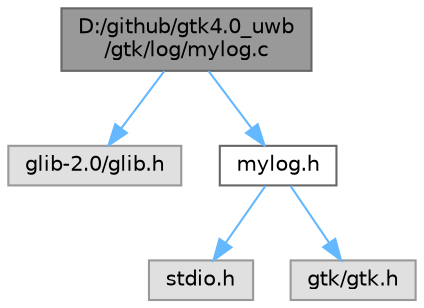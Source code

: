 digraph "D:/github/gtk4.0_uwb/gtk/log/mylog.c"
{
 // LATEX_PDF_SIZE
  bgcolor="transparent";
  edge [fontname=Helvetica,fontsize=10,labelfontname=Helvetica,labelfontsize=10];
  node [fontname=Helvetica,fontsize=10,shape=box,height=0.2,width=0.4];
  Node1 [label="D:/github/gtk4.0_uwb\l/gtk/log/mylog.c",height=0.2,width=0.4,color="gray40", fillcolor="grey60", style="filled", fontcolor="black",tooltip="一个练手的日志库"];
  Node1 -> Node2 [color="steelblue1",style="solid"];
  Node2 [label="glib-2.0/glib.h",height=0.2,width=0.4,color="grey60", fillcolor="#E0E0E0", style="filled",tooltip=" "];
  Node1 -> Node3 [color="steelblue1",style="solid"];
  Node3 [label="mylog.h",height=0.2,width=0.4,color="grey40", fillcolor="white", style="filled",URL="$mylog_8h.html",tooltip="最终定义的所有外部接口，只有my_log_init使用，当外部接口调用日志时调用g_log,就会自动调用mylog.c定义的回调函数"];
  Node3 -> Node4 [color="steelblue1",style="solid"];
  Node4 [label="stdio.h",height=0.2,width=0.4,color="grey60", fillcolor="#E0E0E0", style="filled",tooltip=" "];
  Node3 -> Node5 [color="steelblue1",style="solid"];
  Node5 [label="gtk/gtk.h",height=0.2,width=0.4,color="grey60", fillcolor="#E0E0E0", style="filled",tooltip=" "];
}
